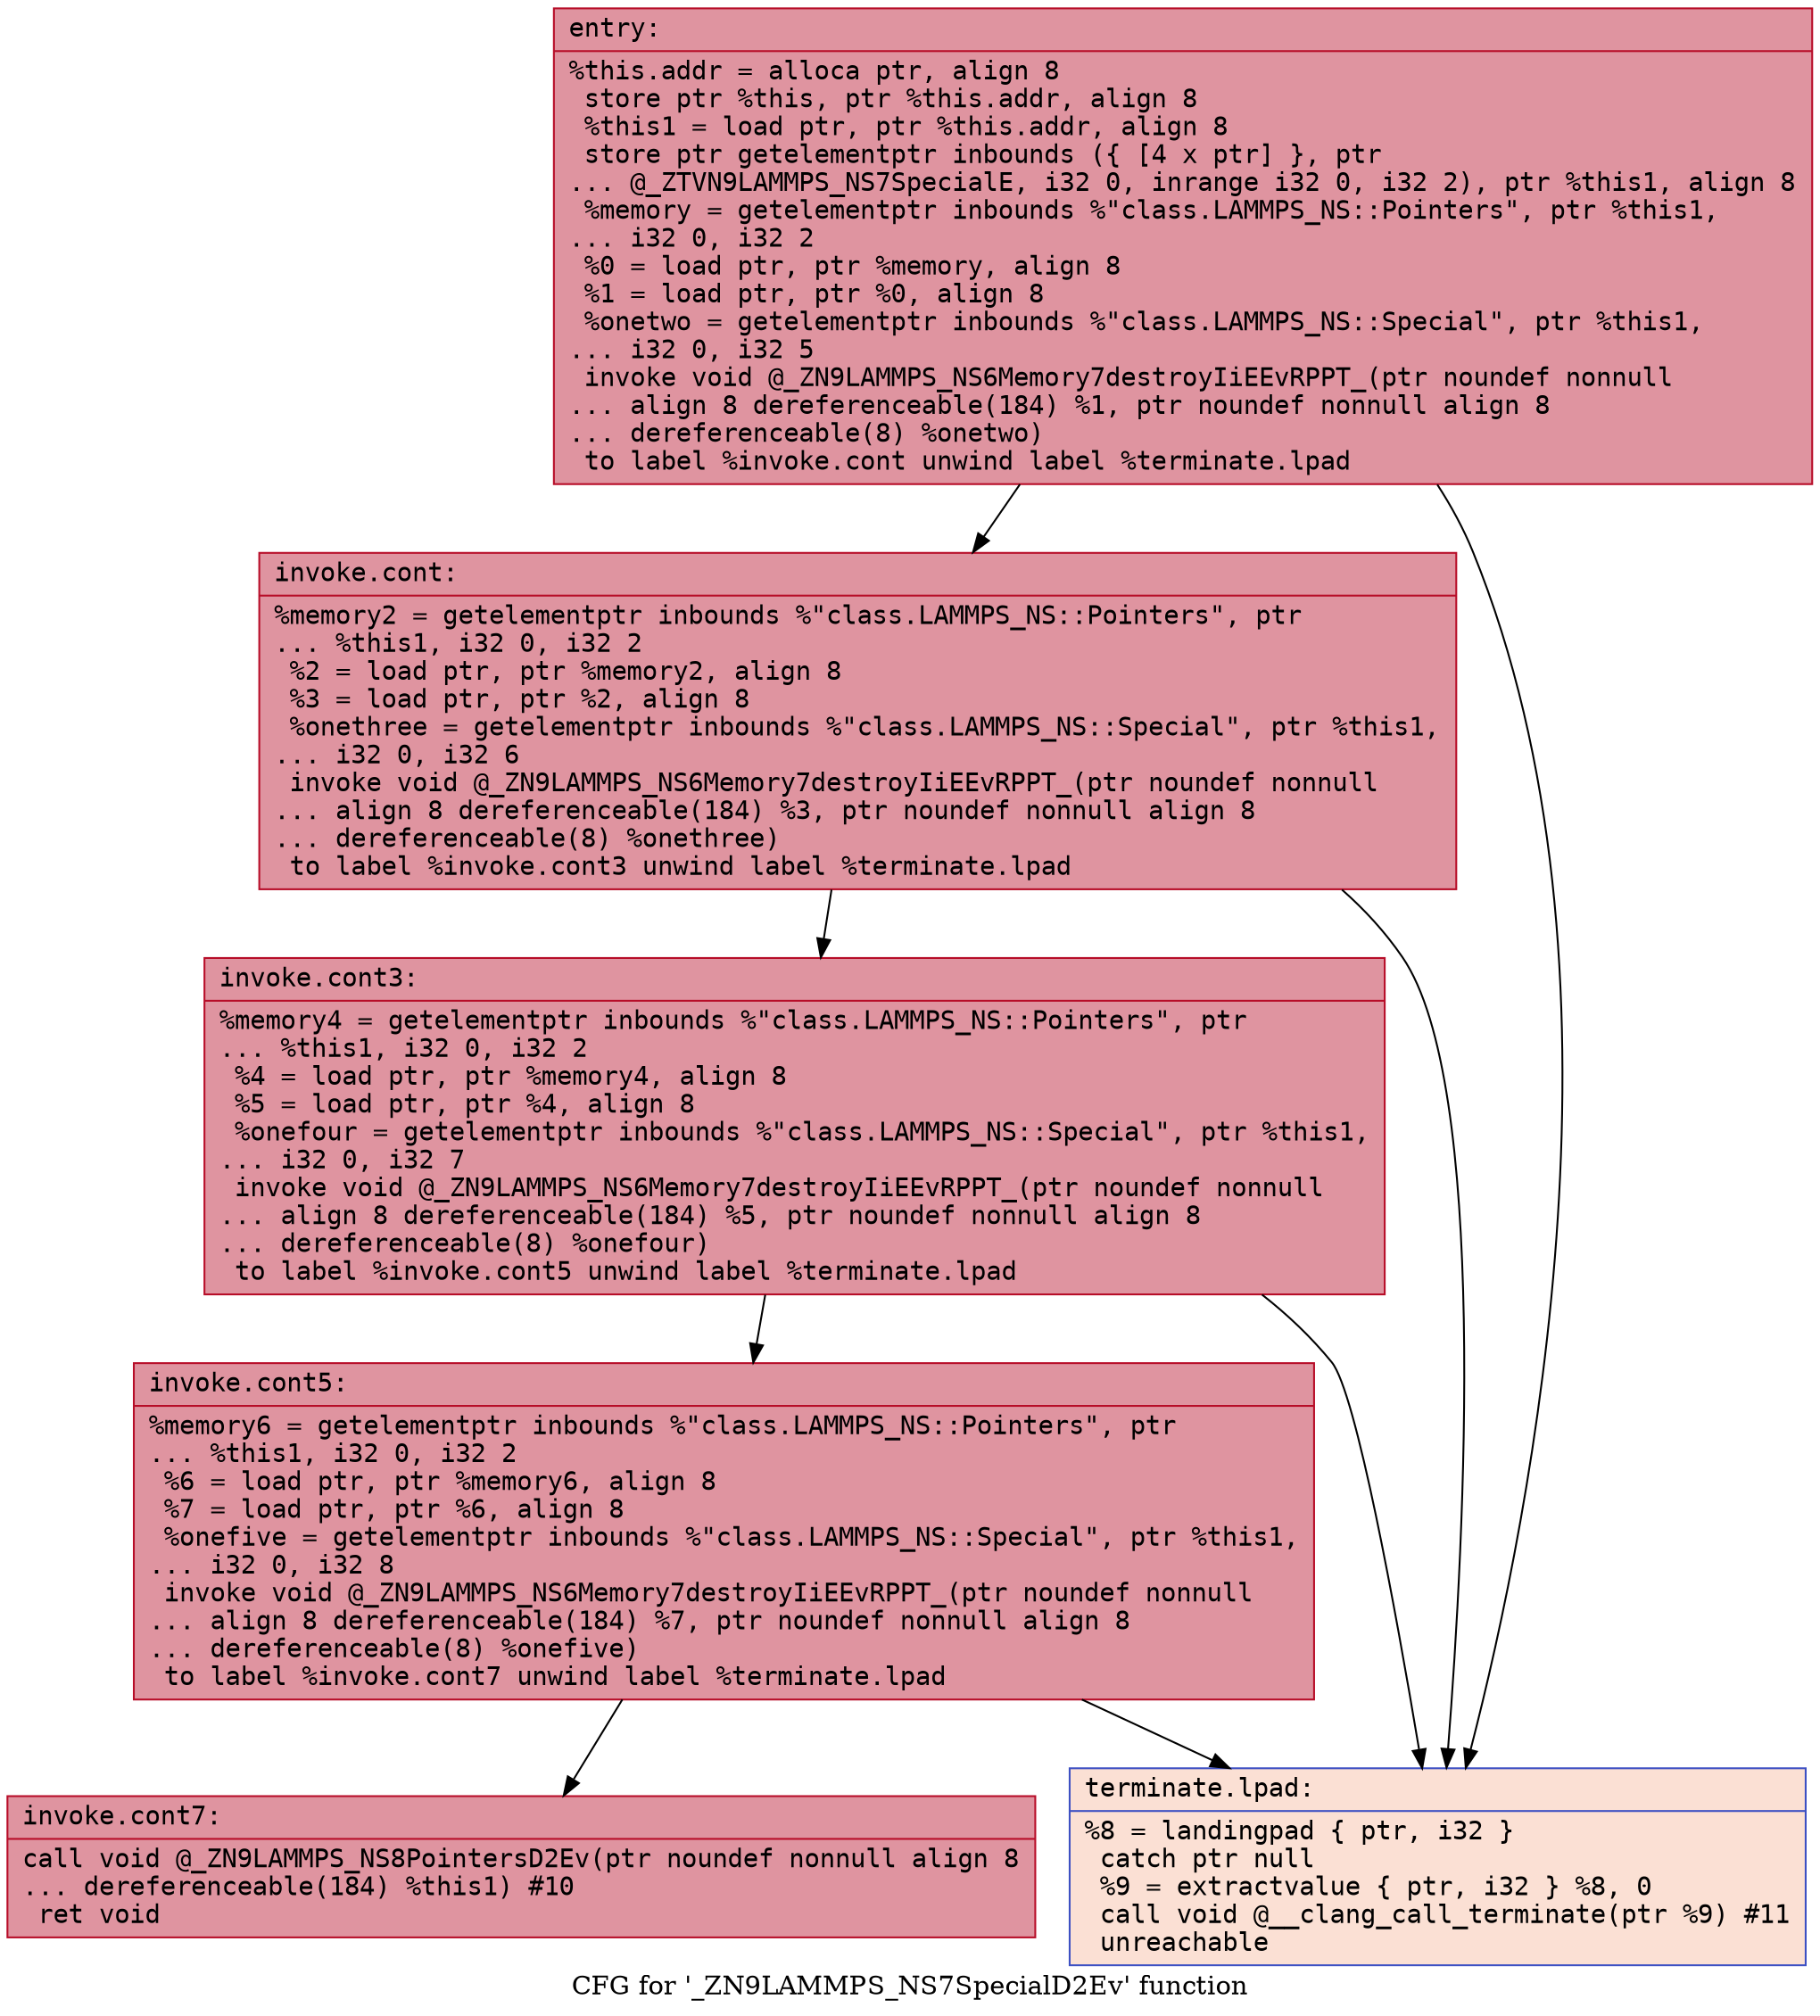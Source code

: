 digraph "CFG for '_ZN9LAMMPS_NS7SpecialD2Ev' function" {
	label="CFG for '_ZN9LAMMPS_NS7SpecialD2Ev' function";

	Node0x555def7958a0 [shape=record,color="#b70d28ff", style=filled, fillcolor="#b70d2870" fontname="Courier",label="{entry:\l|  %this.addr = alloca ptr, align 8\l  store ptr %this, ptr %this.addr, align 8\l  %this1 = load ptr, ptr %this.addr, align 8\l  store ptr getelementptr inbounds (\{ [4 x ptr] \}, ptr\l... @_ZTVN9LAMMPS_NS7SpecialE, i32 0, inrange i32 0, i32 2), ptr %this1, align 8\l  %memory = getelementptr inbounds %\"class.LAMMPS_NS::Pointers\", ptr %this1,\l... i32 0, i32 2\l  %0 = load ptr, ptr %memory, align 8\l  %1 = load ptr, ptr %0, align 8\l  %onetwo = getelementptr inbounds %\"class.LAMMPS_NS::Special\", ptr %this1,\l... i32 0, i32 5\l  invoke void @_ZN9LAMMPS_NS6Memory7destroyIiEEvRPPT_(ptr noundef nonnull\l... align 8 dereferenceable(184) %1, ptr noundef nonnull align 8\l... dereferenceable(8) %onetwo)\l          to label %invoke.cont unwind label %terminate.lpad\l}"];
	Node0x555def7958a0 -> Node0x555def795c20[tooltip="entry -> invoke.cont\nProbability 100.00%" ];
	Node0x555def7958a0 -> Node0x555def795c70[tooltip="entry -> terminate.lpad\nProbability 0.00%" ];
	Node0x555def795c20 [shape=record,color="#b70d28ff", style=filled, fillcolor="#b70d2870" fontname="Courier",label="{invoke.cont:\l|  %memory2 = getelementptr inbounds %\"class.LAMMPS_NS::Pointers\", ptr\l... %this1, i32 0, i32 2\l  %2 = load ptr, ptr %memory2, align 8\l  %3 = load ptr, ptr %2, align 8\l  %onethree = getelementptr inbounds %\"class.LAMMPS_NS::Special\", ptr %this1,\l... i32 0, i32 6\l  invoke void @_ZN9LAMMPS_NS6Memory7destroyIiEEvRPPT_(ptr noundef nonnull\l... align 8 dereferenceable(184) %3, ptr noundef nonnull align 8\l... dereferenceable(8) %onethree)\l          to label %invoke.cont3 unwind label %terminate.lpad\l}"];
	Node0x555def795c20 -> Node0x555def796240[tooltip="invoke.cont -> invoke.cont3\nProbability 100.00%" ];
	Node0x555def795c20 -> Node0x555def795c70[tooltip="invoke.cont -> terminate.lpad\nProbability 0.00%" ];
	Node0x555def796240 [shape=record,color="#b70d28ff", style=filled, fillcolor="#b70d2870" fontname="Courier",label="{invoke.cont3:\l|  %memory4 = getelementptr inbounds %\"class.LAMMPS_NS::Pointers\", ptr\l... %this1, i32 0, i32 2\l  %4 = load ptr, ptr %memory4, align 8\l  %5 = load ptr, ptr %4, align 8\l  %onefour = getelementptr inbounds %\"class.LAMMPS_NS::Special\", ptr %this1,\l... i32 0, i32 7\l  invoke void @_ZN9LAMMPS_NS6Memory7destroyIiEEvRPPT_(ptr noundef nonnull\l... align 8 dereferenceable(184) %5, ptr noundef nonnull align 8\l... dereferenceable(8) %onefour)\l          to label %invoke.cont5 unwind label %terminate.lpad\l}"];
	Node0x555def796240 -> Node0x555def7957a0[tooltip="invoke.cont3 -> invoke.cont5\nProbability 100.00%" ];
	Node0x555def796240 -> Node0x555def795c70[tooltip="invoke.cont3 -> terminate.lpad\nProbability 0.00%" ];
	Node0x555def7957a0 [shape=record,color="#b70d28ff", style=filled, fillcolor="#b70d2870" fontname="Courier",label="{invoke.cont5:\l|  %memory6 = getelementptr inbounds %\"class.LAMMPS_NS::Pointers\", ptr\l... %this1, i32 0, i32 2\l  %6 = load ptr, ptr %memory6, align 8\l  %7 = load ptr, ptr %6, align 8\l  %onefive = getelementptr inbounds %\"class.LAMMPS_NS::Special\", ptr %this1,\l... i32 0, i32 8\l  invoke void @_ZN9LAMMPS_NS6Memory7destroyIiEEvRPPT_(ptr noundef nonnull\l... align 8 dereferenceable(184) %7, ptr noundef nonnull align 8\l... dereferenceable(8) %onefive)\l          to label %invoke.cont7 unwind label %terminate.lpad\l}"];
	Node0x555def7957a0 -> Node0x555def796c50[tooltip="invoke.cont5 -> invoke.cont7\nProbability 100.00%" ];
	Node0x555def7957a0 -> Node0x555def795c70[tooltip="invoke.cont5 -> terminate.lpad\nProbability 0.00%" ];
	Node0x555def796c50 [shape=record,color="#b70d28ff", style=filled, fillcolor="#b70d2870" fontname="Courier",label="{invoke.cont7:\l|  call void @_ZN9LAMMPS_NS8PointersD2Ev(ptr noundef nonnull align 8\l... dereferenceable(184) %this1) #10\l  ret void\l}"];
	Node0x555def795c70 [shape=record,color="#3d50c3ff", style=filled, fillcolor="#f7b99e70" fontname="Courier",label="{terminate.lpad:\l|  %8 = landingpad \{ ptr, i32 \}\l          catch ptr null\l  %9 = extractvalue \{ ptr, i32 \} %8, 0\l  call void @__clang_call_terminate(ptr %9) #11\l  unreachable\l}"];
}
